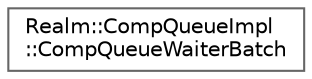 digraph "Graphical Class Hierarchy"
{
 // LATEX_PDF_SIZE
  bgcolor="transparent";
  edge [fontname=Helvetica,fontsize=10,labelfontname=Helvetica,labelfontsize=10];
  node [fontname=Helvetica,fontsize=10,shape=box,height=0.2,width=0.4];
  rankdir="LR";
  Node0 [id="Node000000",label="Realm::CompQueueImpl\l::CompQueueWaiterBatch",height=0.2,width=0.4,color="grey40", fillcolor="white", style="filled",URL="$classRealm_1_1CompQueueImpl_1_1CompQueueWaiterBatch.html",tooltip=" "];
}
